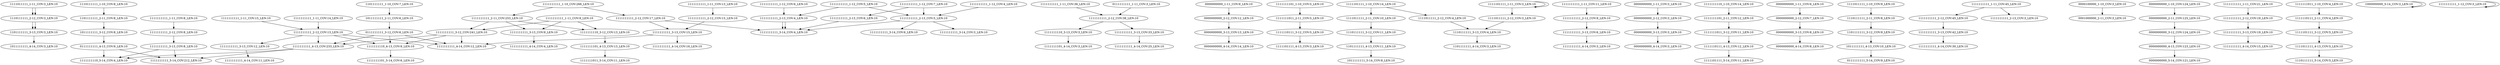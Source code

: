 digraph G {
    "1110111111_2-12_COV:3_LEN:10" -> "1101111111_3-13_COV:3_LEN:10";
    "1111111111_2-12_COV:8_LEN:10" -> "1111111111_3-13_COV:8_LEN:10";
    "1111111110_3-13_COV:3_LEN:10" -> "1111111101_4-14_COV:3_LEN:10";
    "0000000000_2-12_COV:12_LEN:10" -> "0000000000_3-13_COV:13_LEN:10";
    "1111111111_4-13_COV:233_LEN:10" -> "1111111110_5-14_COV:4_LEN:10";
    "1111111111_4-13_COV:233_LEN:10" -> "1111111111_5-14_COV:212_LEN:10";
    "1111111011_2-11_COV:5_LEN:10" -> "1111110111_3-12_COV:5_LEN:10";
    "1110111111_3-12_COV:11_LEN:10" -> "1101111111_4-13_COV:11_LEN:10";
    "1111111111_1-11_COV:11_LEN:10" -> "1111111111_2-12_COV:9_LEN:10";
    "0000000000_3-13_COV:3_LEN:10" -> "0000000000_4-14_COV:3_LEN:10";
    "1111101111_1-11_COV:3_LEN:10" -> "1111011111_2-12_COV:3_LEN:10";
    "1111111111_2-12_COV:13_LEN:10" -> "1111111111_3-13_COV:12_LEN:10";
    "1111111111_1-11_COV:14_LEN:10" -> "1111111111_2-12_COV:13_LEN:10";
    "1111111111_1-10_COV:266_LEN:10" -> "1111111111_2-12_COV:17_LEN:10";
    "1111111111_1-10_COV:266_LEN:10" -> "1111111111_2-11_COV:253_LEN:10";
    "1111101111_1-11_COV:3_LEN:10" -> "1111101111_1-11_COV:3_LEN:10";
    "1111111111_1-12_COV:7_LEN:10" -> "1111111111_2-13_COV:5_LEN:10";
    "1111111111_3-12_COV:241_LEN:10" -> "1111111111_4-13_COV:233_LEN:10";
    "1111111111_3-12_COV:241_LEN:10" -> "1111111111_4-14_COV:12_LEN:10";
    "1111111111_3-12_COV:241_LEN:10" -> "1111111110_4-13_COV:9_LEN:10";
    "1111111101_2-11_COV:12_LEN:10" -> "1111111011_3-12_COV:11_LEN:10";
    "1111111101_4-13_COV:13_LEN:10" -> "1111111011_5-14_COV:11_LEN:10";
    "0000000000_3-13_COV:8_LEN:10" -> "0000000000_4-14_COV:8_LEN:10";
    "1111011111_1-11_COV:3_LEN:10" -> "1110111111_2-12_COV:3_LEN:10";
    "1011111111_4-13_COV:10_LEN:10" -> "0111111111_5-14_COV:9_LEN:10";
    "1111111111_1-11_COV:36_LEN:10" -> "1111111111_2-12_COV:38_LEN:10";
    "1111111111_3-13_COV:9_LEN:10" -> "1111111111_4-14_COV:4_LEN:10";
    "1101111111_1-10_COV:7_LEN:10" -> "1011111111_2-11_COV:6_LEN:10";
    "1111111111_3-13_COV:6_LEN:10" -> "1111111111_4-14_COV:3_LEN:10";
    "1111111111_2-12_COV:45_LEN:10" -> "1111111111_3-13_COV:42_LEN:10";
    "1111011111_1-11_COV:3_LEN:10" -> "1110111111_2-12_COV:3_LEN:10";
    "1110111111_2-12_COV:3_LEN:10" -> "1101111111_3-13_COV:3_LEN:10";
    "0000100000_1-10_COV:3_LEN:10" -> "0001000000_2-11_COV:3_LEN:10";
    "0000000000_2-11_COV:125_LEN:10" -> "0000000000_3-12_COV:124_LEN:10";
    "1011111111_2-11_COV:6_LEN:10" -> "0111111111_3-12_COV:6_LEN:10";
    "1111011111_2-12_COV:4_LEN:10" -> "1110111111_3-13_COV:4_LEN:10";
    "1101111111_2-11_COV:8_LEN:10" -> "1011111111_3-12_COV:8_LEN:10";
    "1101111111_3-12_COV:9_LEN:10" -> "1011111111_4-13_COV:10_LEN:10";
    "1111111111_2-12_COV:19_LEN:10" -> "1111111111_3-13_COV:19_LEN:10";
    "1110111111_3-13_COV:4_LEN:10" -> "1101111111_4-14_COV:3_LEN:10";
    "1111111111_1-11_COV:9_LEN:10" -> "1111111111_3-12_COV:241_LEN:10";
    "1111111111_1-11_COV:9_LEN:10" -> "1111111111_3-13_COV:9_LEN:10";
    "1111111111_1-11_COV:9_LEN:10" -> "1111111110_3-12_COV:13_LEN:10";
    "0000000000_1-11_COV:6_LEN:10" -> "0000000000_2-12_COV:7_LEN:10";
    "0111111111_1-11_COV:3_LEN:10" -> "1111111111_2-12_COV:38_LEN:10";
    "1111101111_1-10_COV:14_LEN:10" -> "1111011111_2-12_COV:4_LEN:10";
    "1111101111_1-10_COV:14_LEN:10" -> "1111011111_2-11_COV:10_LEN:10";
    "1111011111_2-11_COV:10_LEN:10" -> "1110111111_3-12_COV:11_LEN:10";
    "1111111111_1-12_COV:5_LEN:10" -> "1111111111_2-13_COV:4_LEN:10";
    "1111111111_2-12_COV:15_LEN:10" -> "1111111111_3-13_COV:15_LEN:10";
    "1111111111_2-12_COV:9_LEN:10" -> "1111111111_3-13_COV:6_LEN:10";
    "1110111111_2-11_COV:8_LEN:10" -> "1101111111_3-12_COV:9_LEN:10";
    "1111111110_4-13_COV:9_LEN:10" -> "1111111101_5-14_COV:6_LEN:10";
    "1111111111_1-12_COV:4_LEN:10" -> "1111111111_2-13_COV:5_LEN:10";
    "0000000000_1-10_COV:124_LEN:10" -> "0000000000_2-11_COV:125_LEN:10";
    "1111111111_2-13_COV:6_LEN:10" -> "1111111111_3-14_COV:4_LEN:10";
    "1111111111_2-13_COV:4_LEN:10" -> "1111111111_3-14_COV:4_LEN:10";
    "0000000000_3-12_COV:124_LEN:10" -> "0000000000_4-13_COV:123_LEN:10";
    "1111111011_1-10_COV:4_LEN:10" -> "1111110111_2-11_COV:4_LEN:10";
    "0000000000_2-12_COV:7_LEN:10" -> "0000000000_3-13_COV:8_LEN:10";
    "1111111111_1-12_COV:6_LEN:10" -> "1111111111_2-13_COV:4_LEN:10";
    "1111011111_4-13_COV:5_LEN:10" -> "1110111111_5-14_COV:5_LEN:10";
    "1111110111_2-11_COV:4_LEN:10" -> "1111101111_3-12_COV:5_LEN:10";
    "1111011111_2-12_COV:3_LEN:10" -> "1110111111_3-13_COV:4_LEN:10";
    "0000000000_4-13_COV:123_LEN:10" -> "0000000000_5-14_COV:121_LEN:10";
    "0111111111_3-12_COV:6_LEN:10" -> "1111111111_4-13_COV:233_LEN:10";
    "0111111111_3-12_COV:6_LEN:10" -> "1111111111_4-14_COV:12_LEN:10";
    "0111111111_3-12_COV:6_LEN:10" -> "1111111110_4-13_COV:9_LEN:10";
    "1111111101_1-10_COV:5_LEN:10" -> "1111111011_2-11_COV:5_LEN:10";
    "1111111111_1-11_COV:45_LEN:10" -> "1111111111_2-13_COV:3_LEN:10";
    "1111111111_1-11_COV:45_LEN:10" -> "1111111111_2-12_COV:45_LEN:10";
    "1111111111_3-13_COV:33_LEN:10" -> "1111111111_4-14_COV:25_LEN:10";
    "1000000000_5-14_COV:3_LEN:10" -> "1000000000_5-14_COV:3_LEN:10";
    "1111111111_1-12_COV:3_LEN:10" -> "1111111111_1-12_COV:3_LEN:10";
    "1111111111_3-13_COV:19_LEN:10" -> "1111111111_4-14_COV:15_LEN:10";
    "1111111111_2-12_COV:17_LEN:10" -> "1111111111_3-14_COV:4_LEN:10";
    "1111111111_2-12_COV:17_LEN:10" -> "1111111111_3-13_COV:15_LEN:10";
    "1111111111_1-11_COV:8_LEN:10" -> "1111111111_2-12_COV:8_LEN:10";
    "1111111011_3-12_COV:11_LEN:10" -> "1111110111_4-13_COV:12_LEN:10";
    "1111111111_2-13_COV:4_LEN:10" -> "1111111111_3-14_COV:4_LEN:10";
    "1110111111_1-10_COV:8_LEN:10" -> "1101111111_2-11_COV:8_LEN:10";
    "1111111111_1-12_COV:7_LEN:10" -> "1111111111_2-13_COV:6_LEN:10";
    "1111111111_1-11_COV:21_LEN:10" -> "1111111111_2-12_COV:19_LEN:10";
    "1101111111_3-13_COV:3_LEN:10" -> "1011111111_4-14_COV:3_LEN:10";
    "1111111111_2-11_COV:253_LEN:10" -> "1111111111_3-12_COV:241_LEN:10";
    "1111111111_2-11_COV:253_LEN:10" -> "1111111111_3-13_COV:9_LEN:10";
    "1111111111_2-11_COV:253_LEN:10" -> "1111111110_3-12_COV:13_LEN:10";
    "1111111111_3-13_COV:8_LEN:10" -> "1111111110_5-14_COV:4_LEN:10";
    "1111111111_3-13_COV:8_LEN:10" -> "1111111111_5-14_COV:212_LEN:10";
    "0000000000_1-11_COV:9_LEN:10" -> "0000000000_2-12_COV:12_LEN:10";
    "0000000000_1-11_COV:3_LEN:10" -> "0000000000_2-12_COV:3_LEN:10";
    "1111111111_1-12_COV:5_LEN:10" -> "1111111111_2-13_COV:5_LEN:10";
    "1111111110_1-10_COV:14_LEN:10" -> "1111111101_2-11_COV:12_LEN:10";
    "1111110111_4-13_COV:12_LEN:10" -> "1111101111_5-14_COV:11_LEN:10";
    "1011111111_3-12_COV:8_LEN:10" -> "0111111111_4-13_COV:9_LEN:10";
    "1111111110_3-12_COV:13_LEN:10" -> "1111111101_4-13_COV:13_LEN:10";
    "1111111111_3-13_COV:42_LEN:10" -> "1111111111_4-14_COV:30_LEN:10";
    "0000000000_2-12_COV:3_LEN:10" -> "0000000000_3-13_COV:3_LEN:10";
    "1111111111_2-12_COV:13_LEN:10" -> "1111111111_4-13_COV:233_LEN:10";
    "1111111111_2-12_COV:13_LEN:10" -> "1111111111_4-14_COV:12_LEN:10";
    "1111111111_2-12_COV:13_LEN:10" -> "1111111110_4-13_COV:9_LEN:10";
    "1111110111_3-12_COV:5_LEN:10" -> "1111101111_4-13_COV:3_LEN:10";
    "0000000000_3-13_COV:13_LEN:10" -> "0000000000_4-14_COV:14_LEN:10";
    "1111111111_2-13_COV:5_LEN:10" -> "1111111111_3-14_COV:3_LEN:10";
    "1111111111_2-13_COV:5_LEN:10" -> "1111111111_3-14_COV:6_LEN:10";
    "0111111111_4-13_COV:9_LEN:10" -> "1111111110_5-14_COV:4_LEN:10";
    "0111111111_4-13_COV:9_LEN:10" -> "1111111111_5-14_COV:212_LEN:10";
    "1111011111_1-10_COV:9_LEN:10" -> "1110111111_2-11_COV:8_LEN:10";
    "1111111111_3-13_COV:15_LEN:10" -> "1111111111_4-14_COV:12_LEN:10";
    "1111111111_3-13_COV:12_LEN:10" -> "1111111111_4-14_COV:11_LEN:10";
    "1111111111_2-13_COV:5_LEN:10" -> "1111111111_3-14_COV:4_LEN:10";
    "1101111111_4-13_COV:11_LEN:10" -> "1011111111_5-14_COV:8_LEN:10";
    "1111111111_1-11_COV:13_LEN:10" -> "1111111111_2-12_COV:15_LEN:10";
    "1111111111_3-13_COV:15_LEN:10" -> "1111111111_4-14_COV:16_LEN:10";
    "1111111111_1-11_COV:15_LEN:10" -> "1111111111_2-12_COV:13_LEN:10";
    "1111111111_2-12_COV:38_LEN:10" -> "1111111110_3-13_COV:3_LEN:10";
    "1111111111_2-12_COV:38_LEN:10" -> "1111111111_3-13_COV:33_LEN:10";
    "1111101111_3-12_COV:5_LEN:10" -> "1111011111_4-13_COV:5_LEN:10";
}

